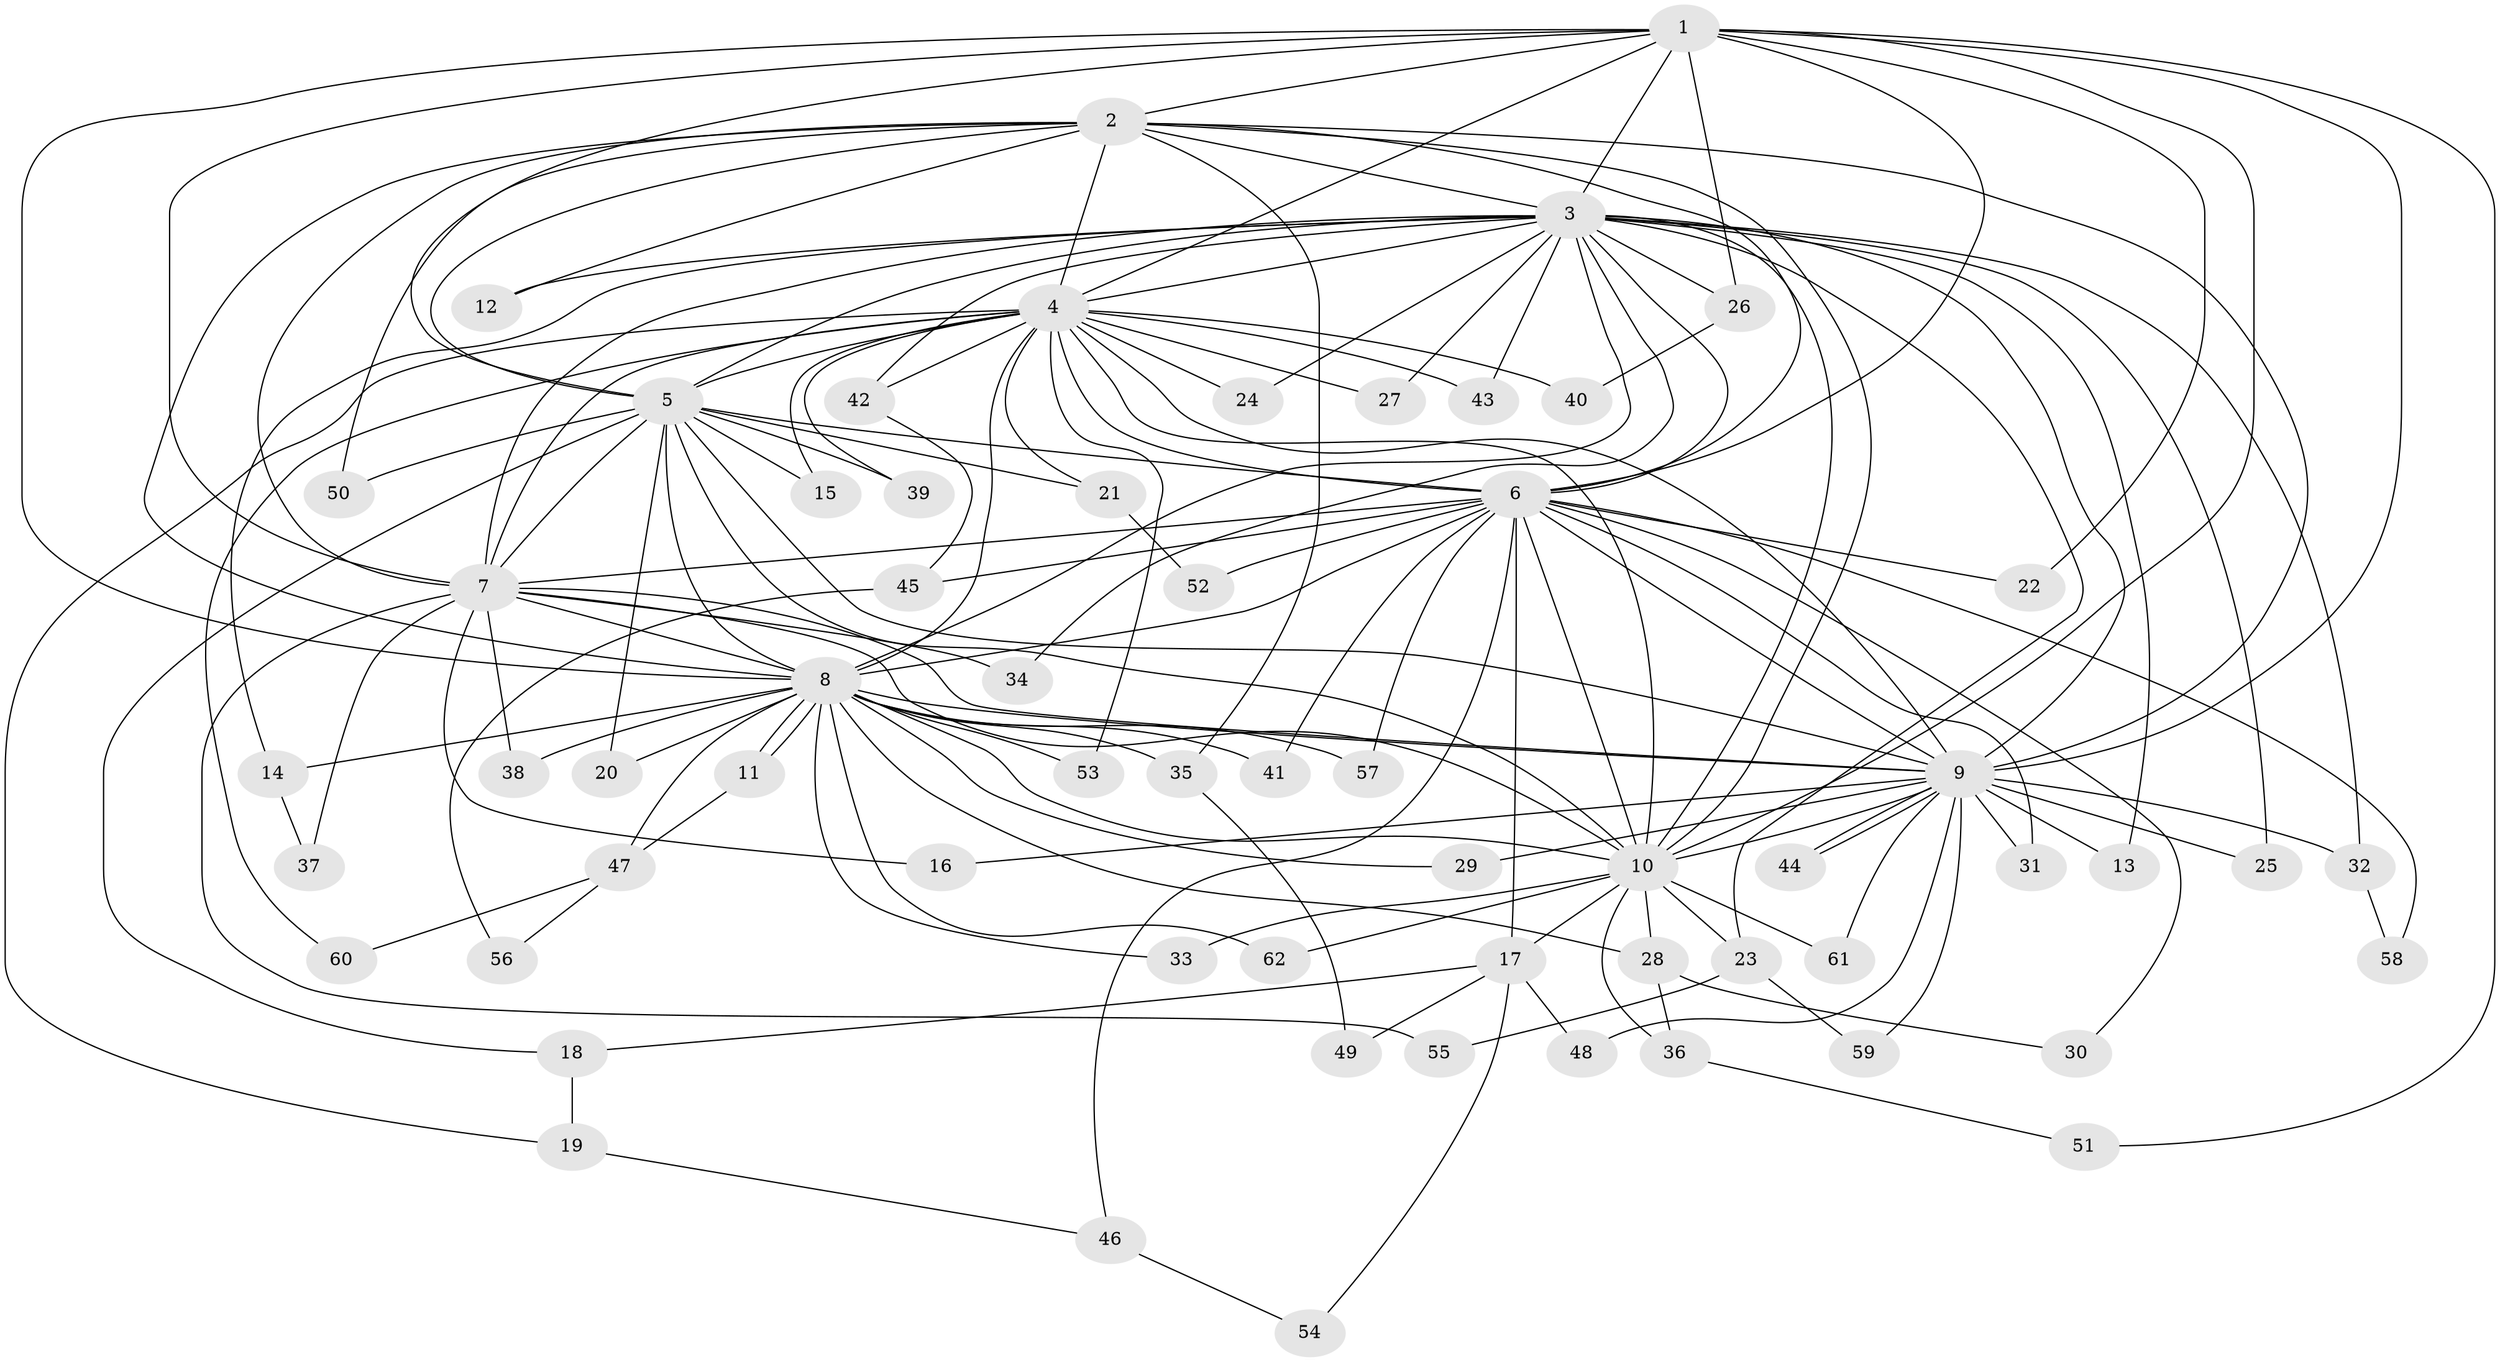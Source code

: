 // Generated by graph-tools (version 1.1) at 2025/49/03/09/25 03:49:32]
// undirected, 62 vertices, 149 edges
graph export_dot {
graph [start="1"]
  node [color=gray90,style=filled];
  1;
  2;
  3;
  4;
  5;
  6;
  7;
  8;
  9;
  10;
  11;
  12;
  13;
  14;
  15;
  16;
  17;
  18;
  19;
  20;
  21;
  22;
  23;
  24;
  25;
  26;
  27;
  28;
  29;
  30;
  31;
  32;
  33;
  34;
  35;
  36;
  37;
  38;
  39;
  40;
  41;
  42;
  43;
  44;
  45;
  46;
  47;
  48;
  49;
  50;
  51;
  52;
  53;
  54;
  55;
  56;
  57;
  58;
  59;
  60;
  61;
  62;
  1 -- 2;
  1 -- 3;
  1 -- 4;
  1 -- 5;
  1 -- 6;
  1 -- 7;
  1 -- 8;
  1 -- 9;
  1 -- 10;
  1 -- 22;
  1 -- 26;
  1 -- 51;
  2 -- 3;
  2 -- 4;
  2 -- 5;
  2 -- 6;
  2 -- 7;
  2 -- 8;
  2 -- 9;
  2 -- 10;
  2 -- 12;
  2 -- 35;
  2 -- 50;
  3 -- 4;
  3 -- 5;
  3 -- 6;
  3 -- 7;
  3 -- 8;
  3 -- 9;
  3 -- 10;
  3 -- 12;
  3 -- 13;
  3 -- 14;
  3 -- 23;
  3 -- 24;
  3 -- 25;
  3 -- 26;
  3 -- 27;
  3 -- 32;
  3 -- 34;
  3 -- 42;
  3 -- 43;
  4 -- 5;
  4 -- 6;
  4 -- 7;
  4 -- 8;
  4 -- 9;
  4 -- 10;
  4 -- 15;
  4 -- 19;
  4 -- 21;
  4 -- 24;
  4 -- 27;
  4 -- 39;
  4 -- 40;
  4 -- 42;
  4 -- 43;
  4 -- 53;
  4 -- 60;
  5 -- 6;
  5 -- 7;
  5 -- 8;
  5 -- 9;
  5 -- 10;
  5 -- 15;
  5 -- 18;
  5 -- 20;
  5 -- 21;
  5 -- 39;
  5 -- 50;
  6 -- 7;
  6 -- 8;
  6 -- 9;
  6 -- 10;
  6 -- 17;
  6 -- 22;
  6 -- 30;
  6 -- 31;
  6 -- 41;
  6 -- 45;
  6 -- 46;
  6 -- 52;
  6 -- 57;
  6 -- 58;
  7 -- 8;
  7 -- 9;
  7 -- 10;
  7 -- 16;
  7 -- 34;
  7 -- 37;
  7 -- 38;
  7 -- 55;
  8 -- 9;
  8 -- 10;
  8 -- 11;
  8 -- 11;
  8 -- 14;
  8 -- 20;
  8 -- 28;
  8 -- 29;
  8 -- 33;
  8 -- 35;
  8 -- 38;
  8 -- 41;
  8 -- 47;
  8 -- 53;
  8 -- 57;
  8 -- 62;
  9 -- 10;
  9 -- 13;
  9 -- 16;
  9 -- 25;
  9 -- 29;
  9 -- 31;
  9 -- 32;
  9 -- 44;
  9 -- 44;
  9 -- 48;
  9 -- 59;
  9 -- 61;
  10 -- 17;
  10 -- 23;
  10 -- 28;
  10 -- 33;
  10 -- 36;
  10 -- 61;
  10 -- 62;
  11 -- 47;
  14 -- 37;
  17 -- 18;
  17 -- 48;
  17 -- 49;
  17 -- 54;
  18 -- 19;
  19 -- 46;
  21 -- 52;
  23 -- 55;
  23 -- 59;
  26 -- 40;
  28 -- 30;
  28 -- 36;
  32 -- 58;
  35 -- 49;
  36 -- 51;
  42 -- 45;
  45 -- 56;
  46 -- 54;
  47 -- 56;
  47 -- 60;
}
